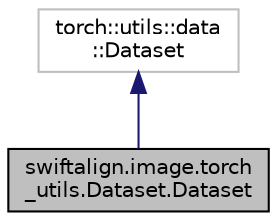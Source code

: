 digraph "swiftalign.image.torch_utils.Dataset.Dataset"
{
  edge [fontname="Helvetica",fontsize="10",labelfontname="Helvetica",labelfontsize="10"];
  node [fontname="Helvetica",fontsize="10",shape=record];
  Node0 [label="swiftalign.image.torch\l_utils.Dataset.Dataset",height=0.2,width=0.4,color="black", fillcolor="grey75", style="filled", fontcolor="black"];
  Node1 -> Node0 [dir="back",color="midnightblue",fontsize="10",style="solid",fontname="Helvetica"];
  Node1 [label="torch::utils::data\l::Dataset",height=0.2,width=0.4,color="grey75", fillcolor="white", style="filled"];
}
